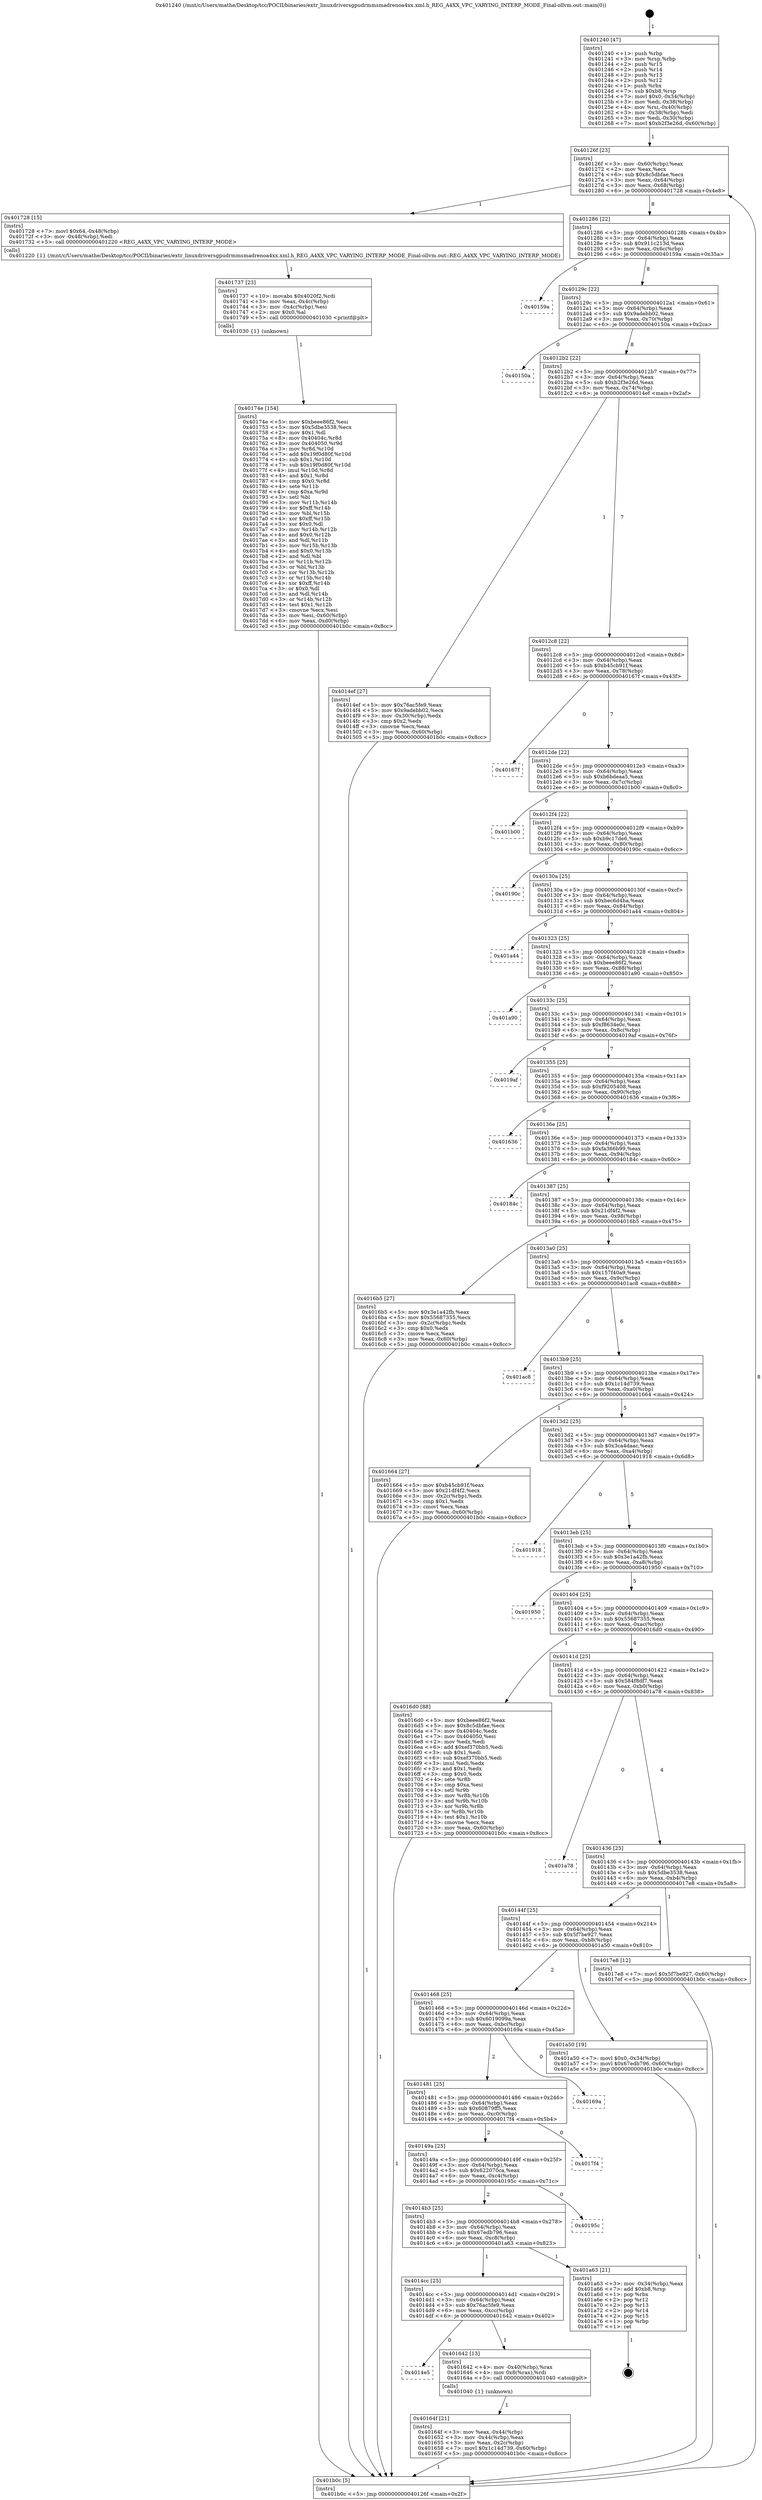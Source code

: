 digraph "0x401240" {
  label = "0x401240 (/mnt/c/Users/mathe/Desktop/tcc/POCII/binaries/extr_linuxdriversgpudrmmsmadrenoa4xx.xml.h_REG_A4XX_VPC_VARYING_INTERP_MODE_Final-ollvm.out::main(0))"
  labelloc = "t"
  node[shape=record]

  Entry [label="",width=0.3,height=0.3,shape=circle,fillcolor=black,style=filled]
  "0x40126f" [label="{
     0x40126f [23]\l
     | [instrs]\l
     &nbsp;&nbsp;0x40126f \<+3\>: mov -0x60(%rbp),%eax\l
     &nbsp;&nbsp;0x401272 \<+2\>: mov %eax,%ecx\l
     &nbsp;&nbsp;0x401274 \<+6\>: sub $0x8c5dbfae,%ecx\l
     &nbsp;&nbsp;0x40127a \<+3\>: mov %eax,-0x64(%rbp)\l
     &nbsp;&nbsp;0x40127d \<+3\>: mov %ecx,-0x68(%rbp)\l
     &nbsp;&nbsp;0x401280 \<+6\>: je 0000000000401728 \<main+0x4e8\>\l
  }"]
  "0x401728" [label="{
     0x401728 [15]\l
     | [instrs]\l
     &nbsp;&nbsp;0x401728 \<+7\>: movl $0x64,-0x48(%rbp)\l
     &nbsp;&nbsp;0x40172f \<+3\>: mov -0x48(%rbp),%edi\l
     &nbsp;&nbsp;0x401732 \<+5\>: call 0000000000401220 \<REG_A4XX_VPC_VARYING_INTERP_MODE\>\l
     | [calls]\l
     &nbsp;&nbsp;0x401220 \{1\} (/mnt/c/Users/mathe/Desktop/tcc/POCII/binaries/extr_linuxdriversgpudrmmsmadrenoa4xx.xml.h_REG_A4XX_VPC_VARYING_INTERP_MODE_Final-ollvm.out::REG_A4XX_VPC_VARYING_INTERP_MODE)\l
  }"]
  "0x401286" [label="{
     0x401286 [22]\l
     | [instrs]\l
     &nbsp;&nbsp;0x401286 \<+5\>: jmp 000000000040128b \<main+0x4b\>\l
     &nbsp;&nbsp;0x40128b \<+3\>: mov -0x64(%rbp),%eax\l
     &nbsp;&nbsp;0x40128e \<+5\>: sub $0x911c213d,%eax\l
     &nbsp;&nbsp;0x401293 \<+3\>: mov %eax,-0x6c(%rbp)\l
     &nbsp;&nbsp;0x401296 \<+6\>: je 000000000040159a \<main+0x35a\>\l
  }"]
  Exit [label="",width=0.3,height=0.3,shape=circle,fillcolor=black,style=filled,peripheries=2]
  "0x40159a" [label="{
     0x40159a\l
  }", style=dashed]
  "0x40129c" [label="{
     0x40129c [22]\l
     | [instrs]\l
     &nbsp;&nbsp;0x40129c \<+5\>: jmp 00000000004012a1 \<main+0x61\>\l
     &nbsp;&nbsp;0x4012a1 \<+3\>: mov -0x64(%rbp),%eax\l
     &nbsp;&nbsp;0x4012a4 \<+5\>: sub $0x9adebb02,%eax\l
     &nbsp;&nbsp;0x4012a9 \<+3\>: mov %eax,-0x70(%rbp)\l
     &nbsp;&nbsp;0x4012ac \<+6\>: je 000000000040150a \<main+0x2ca\>\l
  }"]
  "0x40174e" [label="{
     0x40174e [154]\l
     | [instrs]\l
     &nbsp;&nbsp;0x40174e \<+5\>: mov $0xbeee86f2,%esi\l
     &nbsp;&nbsp;0x401753 \<+5\>: mov $0x5dbe3538,%ecx\l
     &nbsp;&nbsp;0x401758 \<+2\>: mov $0x1,%dl\l
     &nbsp;&nbsp;0x40175a \<+8\>: mov 0x40404c,%r8d\l
     &nbsp;&nbsp;0x401762 \<+8\>: mov 0x404050,%r9d\l
     &nbsp;&nbsp;0x40176a \<+3\>: mov %r8d,%r10d\l
     &nbsp;&nbsp;0x40176d \<+7\>: add $0x19f0d80f,%r10d\l
     &nbsp;&nbsp;0x401774 \<+4\>: sub $0x1,%r10d\l
     &nbsp;&nbsp;0x401778 \<+7\>: sub $0x19f0d80f,%r10d\l
     &nbsp;&nbsp;0x40177f \<+4\>: imul %r10d,%r8d\l
     &nbsp;&nbsp;0x401783 \<+4\>: and $0x1,%r8d\l
     &nbsp;&nbsp;0x401787 \<+4\>: cmp $0x0,%r8d\l
     &nbsp;&nbsp;0x40178b \<+4\>: sete %r11b\l
     &nbsp;&nbsp;0x40178f \<+4\>: cmp $0xa,%r9d\l
     &nbsp;&nbsp;0x401793 \<+3\>: setl %bl\l
     &nbsp;&nbsp;0x401796 \<+3\>: mov %r11b,%r14b\l
     &nbsp;&nbsp;0x401799 \<+4\>: xor $0xff,%r14b\l
     &nbsp;&nbsp;0x40179d \<+3\>: mov %bl,%r15b\l
     &nbsp;&nbsp;0x4017a0 \<+4\>: xor $0xff,%r15b\l
     &nbsp;&nbsp;0x4017a4 \<+3\>: xor $0x0,%dl\l
     &nbsp;&nbsp;0x4017a7 \<+3\>: mov %r14b,%r12b\l
     &nbsp;&nbsp;0x4017aa \<+4\>: and $0x0,%r12b\l
     &nbsp;&nbsp;0x4017ae \<+3\>: and %dl,%r11b\l
     &nbsp;&nbsp;0x4017b1 \<+3\>: mov %r15b,%r13b\l
     &nbsp;&nbsp;0x4017b4 \<+4\>: and $0x0,%r13b\l
     &nbsp;&nbsp;0x4017b8 \<+2\>: and %dl,%bl\l
     &nbsp;&nbsp;0x4017ba \<+3\>: or %r11b,%r12b\l
     &nbsp;&nbsp;0x4017bd \<+3\>: or %bl,%r13b\l
     &nbsp;&nbsp;0x4017c0 \<+3\>: xor %r13b,%r12b\l
     &nbsp;&nbsp;0x4017c3 \<+3\>: or %r15b,%r14b\l
     &nbsp;&nbsp;0x4017c6 \<+4\>: xor $0xff,%r14b\l
     &nbsp;&nbsp;0x4017ca \<+3\>: or $0x0,%dl\l
     &nbsp;&nbsp;0x4017cd \<+3\>: and %dl,%r14b\l
     &nbsp;&nbsp;0x4017d0 \<+3\>: or %r14b,%r12b\l
     &nbsp;&nbsp;0x4017d3 \<+4\>: test $0x1,%r12b\l
     &nbsp;&nbsp;0x4017d7 \<+3\>: cmovne %ecx,%esi\l
     &nbsp;&nbsp;0x4017da \<+3\>: mov %esi,-0x60(%rbp)\l
     &nbsp;&nbsp;0x4017dd \<+6\>: mov %eax,-0xd0(%rbp)\l
     &nbsp;&nbsp;0x4017e3 \<+5\>: jmp 0000000000401b0c \<main+0x8cc\>\l
  }"]
  "0x40150a" [label="{
     0x40150a\l
  }", style=dashed]
  "0x4012b2" [label="{
     0x4012b2 [22]\l
     | [instrs]\l
     &nbsp;&nbsp;0x4012b2 \<+5\>: jmp 00000000004012b7 \<main+0x77\>\l
     &nbsp;&nbsp;0x4012b7 \<+3\>: mov -0x64(%rbp),%eax\l
     &nbsp;&nbsp;0x4012ba \<+5\>: sub $0xb2f3e26d,%eax\l
     &nbsp;&nbsp;0x4012bf \<+3\>: mov %eax,-0x74(%rbp)\l
     &nbsp;&nbsp;0x4012c2 \<+6\>: je 00000000004014ef \<main+0x2af\>\l
  }"]
  "0x401737" [label="{
     0x401737 [23]\l
     | [instrs]\l
     &nbsp;&nbsp;0x401737 \<+10\>: movabs $0x4020f2,%rdi\l
     &nbsp;&nbsp;0x401741 \<+3\>: mov %eax,-0x4c(%rbp)\l
     &nbsp;&nbsp;0x401744 \<+3\>: mov -0x4c(%rbp),%esi\l
     &nbsp;&nbsp;0x401747 \<+2\>: mov $0x0,%al\l
     &nbsp;&nbsp;0x401749 \<+5\>: call 0000000000401030 \<printf@plt\>\l
     | [calls]\l
     &nbsp;&nbsp;0x401030 \{1\} (unknown)\l
  }"]
  "0x4014ef" [label="{
     0x4014ef [27]\l
     | [instrs]\l
     &nbsp;&nbsp;0x4014ef \<+5\>: mov $0x76ac5fe9,%eax\l
     &nbsp;&nbsp;0x4014f4 \<+5\>: mov $0x9adebb02,%ecx\l
     &nbsp;&nbsp;0x4014f9 \<+3\>: mov -0x30(%rbp),%edx\l
     &nbsp;&nbsp;0x4014fc \<+3\>: cmp $0x2,%edx\l
     &nbsp;&nbsp;0x4014ff \<+3\>: cmovne %ecx,%eax\l
     &nbsp;&nbsp;0x401502 \<+3\>: mov %eax,-0x60(%rbp)\l
     &nbsp;&nbsp;0x401505 \<+5\>: jmp 0000000000401b0c \<main+0x8cc\>\l
  }"]
  "0x4012c8" [label="{
     0x4012c8 [22]\l
     | [instrs]\l
     &nbsp;&nbsp;0x4012c8 \<+5\>: jmp 00000000004012cd \<main+0x8d\>\l
     &nbsp;&nbsp;0x4012cd \<+3\>: mov -0x64(%rbp),%eax\l
     &nbsp;&nbsp;0x4012d0 \<+5\>: sub $0xb45cb91f,%eax\l
     &nbsp;&nbsp;0x4012d5 \<+3\>: mov %eax,-0x78(%rbp)\l
     &nbsp;&nbsp;0x4012d8 \<+6\>: je 000000000040167f \<main+0x43f\>\l
  }"]
  "0x401b0c" [label="{
     0x401b0c [5]\l
     | [instrs]\l
     &nbsp;&nbsp;0x401b0c \<+5\>: jmp 000000000040126f \<main+0x2f\>\l
  }"]
  "0x401240" [label="{
     0x401240 [47]\l
     | [instrs]\l
     &nbsp;&nbsp;0x401240 \<+1\>: push %rbp\l
     &nbsp;&nbsp;0x401241 \<+3\>: mov %rsp,%rbp\l
     &nbsp;&nbsp;0x401244 \<+2\>: push %r15\l
     &nbsp;&nbsp;0x401246 \<+2\>: push %r14\l
     &nbsp;&nbsp;0x401248 \<+2\>: push %r13\l
     &nbsp;&nbsp;0x40124a \<+2\>: push %r12\l
     &nbsp;&nbsp;0x40124c \<+1\>: push %rbx\l
     &nbsp;&nbsp;0x40124d \<+7\>: sub $0xb8,%rsp\l
     &nbsp;&nbsp;0x401254 \<+7\>: movl $0x0,-0x34(%rbp)\l
     &nbsp;&nbsp;0x40125b \<+3\>: mov %edi,-0x38(%rbp)\l
     &nbsp;&nbsp;0x40125e \<+4\>: mov %rsi,-0x40(%rbp)\l
     &nbsp;&nbsp;0x401262 \<+3\>: mov -0x38(%rbp),%edi\l
     &nbsp;&nbsp;0x401265 \<+3\>: mov %edi,-0x30(%rbp)\l
     &nbsp;&nbsp;0x401268 \<+7\>: movl $0xb2f3e26d,-0x60(%rbp)\l
  }"]
  "0x40164f" [label="{
     0x40164f [21]\l
     | [instrs]\l
     &nbsp;&nbsp;0x40164f \<+3\>: mov %eax,-0x44(%rbp)\l
     &nbsp;&nbsp;0x401652 \<+3\>: mov -0x44(%rbp),%eax\l
     &nbsp;&nbsp;0x401655 \<+3\>: mov %eax,-0x2c(%rbp)\l
     &nbsp;&nbsp;0x401658 \<+7\>: movl $0x1c14d739,-0x60(%rbp)\l
     &nbsp;&nbsp;0x40165f \<+5\>: jmp 0000000000401b0c \<main+0x8cc\>\l
  }"]
  "0x40167f" [label="{
     0x40167f\l
  }", style=dashed]
  "0x4012de" [label="{
     0x4012de [22]\l
     | [instrs]\l
     &nbsp;&nbsp;0x4012de \<+5\>: jmp 00000000004012e3 \<main+0xa3\>\l
     &nbsp;&nbsp;0x4012e3 \<+3\>: mov -0x64(%rbp),%eax\l
     &nbsp;&nbsp;0x4012e6 \<+5\>: sub $0xb6bdeaa5,%eax\l
     &nbsp;&nbsp;0x4012eb \<+3\>: mov %eax,-0x7c(%rbp)\l
     &nbsp;&nbsp;0x4012ee \<+6\>: je 0000000000401b00 \<main+0x8c0\>\l
  }"]
  "0x4014e5" [label="{
     0x4014e5\l
  }", style=dashed]
  "0x401b00" [label="{
     0x401b00\l
  }", style=dashed]
  "0x4012f4" [label="{
     0x4012f4 [22]\l
     | [instrs]\l
     &nbsp;&nbsp;0x4012f4 \<+5\>: jmp 00000000004012f9 \<main+0xb9\>\l
     &nbsp;&nbsp;0x4012f9 \<+3\>: mov -0x64(%rbp),%eax\l
     &nbsp;&nbsp;0x4012fc \<+5\>: sub $0xb9c17de6,%eax\l
     &nbsp;&nbsp;0x401301 \<+3\>: mov %eax,-0x80(%rbp)\l
     &nbsp;&nbsp;0x401304 \<+6\>: je 000000000040190c \<main+0x6cc\>\l
  }"]
  "0x401642" [label="{
     0x401642 [13]\l
     | [instrs]\l
     &nbsp;&nbsp;0x401642 \<+4\>: mov -0x40(%rbp),%rax\l
     &nbsp;&nbsp;0x401646 \<+4\>: mov 0x8(%rax),%rdi\l
     &nbsp;&nbsp;0x40164a \<+5\>: call 0000000000401040 \<atoi@plt\>\l
     | [calls]\l
     &nbsp;&nbsp;0x401040 \{1\} (unknown)\l
  }"]
  "0x40190c" [label="{
     0x40190c\l
  }", style=dashed]
  "0x40130a" [label="{
     0x40130a [25]\l
     | [instrs]\l
     &nbsp;&nbsp;0x40130a \<+5\>: jmp 000000000040130f \<main+0xcf\>\l
     &nbsp;&nbsp;0x40130f \<+3\>: mov -0x64(%rbp),%eax\l
     &nbsp;&nbsp;0x401312 \<+5\>: sub $0xbec6d4ba,%eax\l
     &nbsp;&nbsp;0x401317 \<+6\>: mov %eax,-0x84(%rbp)\l
     &nbsp;&nbsp;0x40131d \<+6\>: je 0000000000401a44 \<main+0x804\>\l
  }"]
  "0x4014cc" [label="{
     0x4014cc [25]\l
     | [instrs]\l
     &nbsp;&nbsp;0x4014cc \<+5\>: jmp 00000000004014d1 \<main+0x291\>\l
     &nbsp;&nbsp;0x4014d1 \<+3\>: mov -0x64(%rbp),%eax\l
     &nbsp;&nbsp;0x4014d4 \<+5\>: sub $0x76ac5fe9,%eax\l
     &nbsp;&nbsp;0x4014d9 \<+6\>: mov %eax,-0xcc(%rbp)\l
     &nbsp;&nbsp;0x4014df \<+6\>: je 0000000000401642 \<main+0x402\>\l
  }"]
  "0x401a44" [label="{
     0x401a44\l
  }", style=dashed]
  "0x401323" [label="{
     0x401323 [25]\l
     | [instrs]\l
     &nbsp;&nbsp;0x401323 \<+5\>: jmp 0000000000401328 \<main+0xe8\>\l
     &nbsp;&nbsp;0x401328 \<+3\>: mov -0x64(%rbp),%eax\l
     &nbsp;&nbsp;0x40132b \<+5\>: sub $0xbeee86f2,%eax\l
     &nbsp;&nbsp;0x401330 \<+6\>: mov %eax,-0x88(%rbp)\l
     &nbsp;&nbsp;0x401336 \<+6\>: je 0000000000401a90 \<main+0x850\>\l
  }"]
  "0x401a63" [label="{
     0x401a63 [21]\l
     | [instrs]\l
     &nbsp;&nbsp;0x401a63 \<+3\>: mov -0x34(%rbp),%eax\l
     &nbsp;&nbsp;0x401a66 \<+7\>: add $0xb8,%rsp\l
     &nbsp;&nbsp;0x401a6d \<+1\>: pop %rbx\l
     &nbsp;&nbsp;0x401a6e \<+2\>: pop %r12\l
     &nbsp;&nbsp;0x401a70 \<+2\>: pop %r13\l
     &nbsp;&nbsp;0x401a72 \<+2\>: pop %r14\l
     &nbsp;&nbsp;0x401a74 \<+2\>: pop %r15\l
     &nbsp;&nbsp;0x401a76 \<+1\>: pop %rbp\l
     &nbsp;&nbsp;0x401a77 \<+1\>: ret\l
  }"]
  "0x401a90" [label="{
     0x401a90\l
  }", style=dashed]
  "0x40133c" [label="{
     0x40133c [25]\l
     | [instrs]\l
     &nbsp;&nbsp;0x40133c \<+5\>: jmp 0000000000401341 \<main+0x101\>\l
     &nbsp;&nbsp;0x401341 \<+3\>: mov -0x64(%rbp),%eax\l
     &nbsp;&nbsp;0x401344 \<+5\>: sub $0xf8634e0c,%eax\l
     &nbsp;&nbsp;0x401349 \<+6\>: mov %eax,-0x8c(%rbp)\l
     &nbsp;&nbsp;0x40134f \<+6\>: je 00000000004019af \<main+0x76f\>\l
  }"]
  "0x4014b3" [label="{
     0x4014b3 [25]\l
     | [instrs]\l
     &nbsp;&nbsp;0x4014b3 \<+5\>: jmp 00000000004014b8 \<main+0x278\>\l
     &nbsp;&nbsp;0x4014b8 \<+3\>: mov -0x64(%rbp),%eax\l
     &nbsp;&nbsp;0x4014bb \<+5\>: sub $0x67edb796,%eax\l
     &nbsp;&nbsp;0x4014c0 \<+6\>: mov %eax,-0xc8(%rbp)\l
     &nbsp;&nbsp;0x4014c6 \<+6\>: je 0000000000401a63 \<main+0x823\>\l
  }"]
  "0x4019af" [label="{
     0x4019af\l
  }", style=dashed]
  "0x401355" [label="{
     0x401355 [25]\l
     | [instrs]\l
     &nbsp;&nbsp;0x401355 \<+5\>: jmp 000000000040135a \<main+0x11a\>\l
     &nbsp;&nbsp;0x40135a \<+3\>: mov -0x64(%rbp),%eax\l
     &nbsp;&nbsp;0x40135d \<+5\>: sub $0xf9205408,%eax\l
     &nbsp;&nbsp;0x401362 \<+6\>: mov %eax,-0x90(%rbp)\l
     &nbsp;&nbsp;0x401368 \<+6\>: je 0000000000401636 \<main+0x3f6\>\l
  }"]
  "0x40195c" [label="{
     0x40195c\l
  }", style=dashed]
  "0x401636" [label="{
     0x401636\l
  }", style=dashed]
  "0x40136e" [label="{
     0x40136e [25]\l
     | [instrs]\l
     &nbsp;&nbsp;0x40136e \<+5\>: jmp 0000000000401373 \<main+0x133\>\l
     &nbsp;&nbsp;0x401373 \<+3\>: mov -0x64(%rbp),%eax\l
     &nbsp;&nbsp;0x401376 \<+5\>: sub $0xfa366b99,%eax\l
     &nbsp;&nbsp;0x40137b \<+6\>: mov %eax,-0x94(%rbp)\l
     &nbsp;&nbsp;0x401381 \<+6\>: je 000000000040184c \<main+0x60c\>\l
  }"]
  "0x40149a" [label="{
     0x40149a [25]\l
     | [instrs]\l
     &nbsp;&nbsp;0x40149a \<+5\>: jmp 000000000040149f \<main+0x25f\>\l
     &nbsp;&nbsp;0x40149f \<+3\>: mov -0x64(%rbp),%eax\l
     &nbsp;&nbsp;0x4014a2 \<+5\>: sub $0x622070ca,%eax\l
     &nbsp;&nbsp;0x4014a7 \<+6\>: mov %eax,-0xc4(%rbp)\l
     &nbsp;&nbsp;0x4014ad \<+6\>: je 000000000040195c \<main+0x71c\>\l
  }"]
  "0x40184c" [label="{
     0x40184c\l
  }", style=dashed]
  "0x401387" [label="{
     0x401387 [25]\l
     | [instrs]\l
     &nbsp;&nbsp;0x401387 \<+5\>: jmp 000000000040138c \<main+0x14c\>\l
     &nbsp;&nbsp;0x40138c \<+3\>: mov -0x64(%rbp),%eax\l
     &nbsp;&nbsp;0x40138f \<+5\>: sub $0x21df4f2,%eax\l
     &nbsp;&nbsp;0x401394 \<+6\>: mov %eax,-0x98(%rbp)\l
     &nbsp;&nbsp;0x40139a \<+6\>: je 00000000004016b5 \<main+0x475\>\l
  }"]
  "0x4017f4" [label="{
     0x4017f4\l
  }", style=dashed]
  "0x4016b5" [label="{
     0x4016b5 [27]\l
     | [instrs]\l
     &nbsp;&nbsp;0x4016b5 \<+5\>: mov $0x3e1a42fb,%eax\l
     &nbsp;&nbsp;0x4016ba \<+5\>: mov $0x55687355,%ecx\l
     &nbsp;&nbsp;0x4016bf \<+3\>: mov -0x2c(%rbp),%edx\l
     &nbsp;&nbsp;0x4016c2 \<+3\>: cmp $0x0,%edx\l
     &nbsp;&nbsp;0x4016c5 \<+3\>: cmove %ecx,%eax\l
     &nbsp;&nbsp;0x4016c8 \<+3\>: mov %eax,-0x60(%rbp)\l
     &nbsp;&nbsp;0x4016cb \<+5\>: jmp 0000000000401b0c \<main+0x8cc\>\l
  }"]
  "0x4013a0" [label="{
     0x4013a0 [25]\l
     | [instrs]\l
     &nbsp;&nbsp;0x4013a0 \<+5\>: jmp 00000000004013a5 \<main+0x165\>\l
     &nbsp;&nbsp;0x4013a5 \<+3\>: mov -0x64(%rbp),%eax\l
     &nbsp;&nbsp;0x4013a8 \<+5\>: sub $0x157f40a9,%eax\l
     &nbsp;&nbsp;0x4013ad \<+6\>: mov %eax,-0x9c(%rbp)\l
     &nbsp;&nbsp;0x4013b3 \<+6\>: je 0000000000401ac8 \<main+0x888\>\l
  }"]
  "0x401481" [label="{
     0x401481 [25]\l
     | [instrs]\l
     &nbsp;&nbsp;0x401481 \<+5\>: jmp 0000000000401486 \<main+0x246\>\l
     &nbsp;&nbsp;0x401486 \<+3\>: mov -0x64(%rbp),%eax\l
     &nbsp;&nbsp;0x401489 \<+5\>: sub $0x60879ff5,%eax\l
     &nbsp;&nbsp;0x40148e \<+6\>: mov %eax,-0xc0(%rbp)\l
     &nbsp;&nbsp;0x401494 \<+6\>: je 00000000004017f4 \<main+0x5b4\>\l
  }"]
  "0x401ac8" [label="{
     0x401ac8\l
  }", style=dashed]
  "0x4013b9" [label="{
     0x4013b9 [25]\l
     | [instrs]\l
     &nbsp;&nbsp;0x4013b9 \<+5\>: jmp 00000000004013be \<main+0x17e\>\l
     &nbsp;&nbsp;0x4013be \<+3\>: mov -0x64(%rbp),%eax\l
     &nbsp;&nbsp;0x4013c1 \<+5\>: sub $0x1c14d739,%eax\l
     &nbsp;&nbsp;0x4013c6 \<+6\>: mov %eax,-0xa0(%rbp)\l
     &nbsp;&nbsp;0x4013cc \<+6\>: je 0000000000401664 \<main+0x424\>\l
  }"]
  "0x40169a" [label="{
     0x40169a\l
  }", style=dashed]
  "0x401664" [label="{
     0x401664 [27]\l
     | [instrs]\l
     &nbsp;&nbsp;0x401664 \<+5\>: mov $0xb45cb91f,%eax\l
     &nbsp;&nbsp;0x401669 \<+5\>: mov $0x21df4f2,%ecx\l
     &nbsp;&nbsp;0x40166e \<+3\>: mov -0x2c(%rbp),%edx\l
     &nbsp;&nbsp;0x401671 \<+3\>: cmp $0x1,%edx\l
     &nbsp;&nbsp;0x401674 \<+3\>: cmovl %ecx,%eax\l
     &nbsp;&nbsp;0x401677 \<+3\>: mov %eax,-0x60(%rbp)\l
     &nbsp;&nbsp;0x40167a \<+5\>: jmp 0000000000401b0c \<main+0x8cc\>\l
  }"]
  "0x4013d2" [label="{
     0x4013d2 [25]\l
     | [instrs]\l
     &nbsp;&nbsp;0x4013d2 \<+5\>: jmp 00000000004013d7 \<main+0x197\>\l
     &nbsp;&nbsp;0x4013d7 \<+3\>: mov -0x64(%rbp),%eax\l
     &nbsp;&nbsp;0x4013da \<+5\>: sub $0x3ca4daac,%eax\l
     &nbsp;&nbsp;0x4013df \<+6\>: mov %eax,-0xa4(%rbp)\l
     &nbsp;&nbsp;0x4013e5 \<+6\>: je 0000000000401918 \<main+0x6d8\>\l
  }"]
  "0x401468" [label="{
     0x401468 [25]\l
     | [instrs]\l
     &nbsp;&nbsp;0x401468 \<+5\>: jmp 000000000040146d \<main+0x22d\>\l
     &nbsp;&nbsp;0x40146d \<+3\>: mov -0x64(%rbp),%eax\l
     &nbsp;&nbsp;0x401470 \<+5\>: sub $0x6019099a,%eax\l
     &nbsp;&nbsp;0x401475 \<+6\>: mov %eax,-0xbc(%rbp)\l
     &nbsp;&nbsp;0x40147b \<+6\>: je 000000000040169a \<main+0x45a\>\l
  }"]
  "0x401918" [label="{
     0x401918\l
  }", style=dashed]
  "0x4013eb" [label="{
     0x4013eb [25]\l
     | [instrs]\l
     &nbsp;&nbsp;0x4013eb \<+5\>: jmp 00000000004013f0 \<main+0x1b0\>\l
     &nbsp;&nbsp;0x4013f0 \<+3\>: mov -0x64(%rbp),%eax\l
     &nbsp;&nbsp;0x4013f3 \<+5\>: sub $0x3e1a42fb,%eax\l
     &nbsp;&nbsp;0x4013f8 \<+6\>: mov %eax,-0xa8(%rbp)\l
     &nbsp;&nbsp;0x4013fe \<+6\>: je 0000000000401950 \<main+0x710\>\l
  }"]
  "0x401a50" [label="{
     0x401a50 [19]\l
     | [instrs]\l
     &nbsp;&nbsp;0x401a50 \<+7\>: movl $0x0,-0x34(%rbp)\l
     &nbsp;&nbsp;0x401a57 \<+7\>: movl $0x67edb796,-0x60(%rbp)\l
     &nbsp;&nbsp;0x401a5e \<+5\>: jmp 0000000000401b0c \<main+0x8cc\>\l
  }"]
  "0x401950" [label="{
     0x401950\l
  }", style=dashed]
  "0x401404" [label="{
     0x401404 [25]\l
     | [instrs]\l
     &nbsp;&nbsp;0x401404 \<+5\>: jmp 0000000000401409 \<main+0x1c9\>\l
     &nbsp;&nbsp;0x401409 \<+3\>: mov -0x64(%rbp),%eax\l
     &nbsp;&nbsp;0x40140c \<+5\>: sub $0x55687355,%eax\l
     &nbsp;&nbsp;0x401411 \<+6\>: mov %eax,-0xac(%rbp)\l
     &nbsp;&nbsp;0x401417 \<+6\>: je 00000000004016d0 \<main+0x490\>\l
  }"]
  "0x40144f" [label="{
     0x40144f [25]\l
     | [instrs]\l
     &nbsp;&nbsp;0x40144f \<+5\>: jmp 0000000000401454 \<main+0x214\>\l
     &nbsp;&nbsp;0x401454 \<+3\>: mov -0x64(%rbp),%eax\l
     &nbsp;&nbsp;0x401457 \<+5\>: sub $0x5f7be927,%eax\l
     &nbsp;&nbsp;0x40145c \<+6\>: mov %eax,-0xb8(%rbp)\l
     &nbsp;&nbsp;0x401462 \<+6\>: je 0000000000401a50 \<main+0x810\>\l
  }"]
  "0x4016d0" [label="{
     0x4016d0 [88]\l
     | [instrs]\l
     &nbsp;&nbsp;0x4016d0 \<+5\>: mov $0xbeee86f2,%eax\l
     &nbsp;&nbsp;0x4016d5 \<+5\>: mov $0x8c5dbfae,%ecx\l
     &nbsp;&nbsp;0x4016da \<+7\>: mov 0x40404c,%edx\l
     &nbsp;&nbsp;0x4016e1 \<+7\>: mov 0x404050,%esi\l
     &nbsp;&nbsp;0x4016e8 \<+2\>: mov %edx,%edi\l
     &nbsp;&nbsp;0x4016ea \<+6\>: add $0xef370bb5,%edi\l
     &nbsp;&nbsp;0x4016f0 \<+3\>: sub $0x1,%edi\l
     &nbsp;&nbsp;0x4016f3 \<+6\>: sub $0xef370bb5,%edi\l
     &nbsp;&nbsp;0x4016f9 \<+3\>: imul %edi,%edx\l
     &nbsp;&nbsp;0x4016fc \<+3\>: and $0x1,%edx\l
     &nbsp;&nbsp;0x4016ff \<+3\>: cmp $0x0,%edx\l
     &nbsp;&nbsp;0x401702 \<+4\>: sete %r8b\l
     &nbsp;&nbsp;0x401706 \<+3\>: cmp $0xa,%esi\l
     &nbsp;&nbsp;0x401709 \<+4\>: setl %r9b\l
     &nbsp;&nbsp;0x40170d \<+3\>: mov %r8b,%r10b\l
     &nbsp;&nbsp;0x401710 \<+3\>: and %r9b,%r10b\l
     &nbsp;&nbsp;0x401713 \<+3\>: xor %r9b,%r8b\l
     &nbsp;&nbsp;0x401716 \<+3\>: or %r8b,%r10b\l
     &nbsp;&nbsp;0x401719 \<+4\>: test $0x1,%r10b\l
     &nbsp;&nbsp;0x40171d \<+3\>: cmovne %ecx,%eax\l
     &nbsp;&nbsp;0x401720 \<+3\>: mov %eax,-0x60(%rbp)\l
     &nbsp;&nbsp;0x401723 \<+5\>: jmp 0000000000401b0c \<main+0x8cc\>\l
  }"]
  "0x40141d" [label="{
     0x40141d [25]\l
     | [instrs]\l
     &nbsp;&nbsp;0x40141d \<+5\>: jmp 0000000000401422 \<main+0x1e2\>\l
     &nbsp;&nbsp;0x401422 \<+3\>: mov -0x64(%rbp),%eax\l
     &nbsp;&nbsp;0x401425 \<+5\>: sub $0x584f8df7,%eax\l
     &nbsp;&nbsp;0x40142a \<+6\>: mov %eax,-0xb0(%rbp)\l
     &nbsp;&nbsp;0x401430 \<+6\>: je 0000000000401a78 \<main+0x838\>\l
  }"]
  "0x4017e8" [label="{
     0x4017e8 [12]\l
     | [instrs]\l
     &nbsp;&nbsp;0x4017e8 \<+7\>: movl $0x5f7be927,-0x60(%rbp)\l
     &nbsp;&nbsp;0x4017ef \<+5\>: jmp 0000000000401b0c \<main+0x8cc\>\l
  }"]
  "0x401a78" [label="{
     0x401a78\l
  }", style=dashed]
  "0x401436" [label="{
     0x401436 [25]\l
     | [instrs]\l
     &nbsp;&nbsp;0x401436 \<+5\>: jmp 000000000040143b \<main+0x1fb\>\l
     &nbsp;&nbsp;0x40143b \<+3\>: mov -0x64(%rbp),%eax\l
     &nbsp;&nbsp;0x40143e \<+5\>: sub $0x5dbe3538,%eax\l
     &nbsp;&nbsp;0x401443 \<+6\>: mov %eax,-0xb4(%rbp)\l
     &nbsp;&nbsp;0x401449 \<+6\>: je 00000000004017e8 \<main+0x5a8\>\l
  }"]
  Entry -> "0x401240" [label=" 1"]
  "0x40126f" -> "0x401728" [label=" 1"]
  "0x40126f" -> "0x401286" [label=" 8"]
  "0x401a63" -> Exit [label=" 1"]
  "0x401286" -> "0x40159a" [label=" 0"]
  "0x401286" -> "0x40129c" [label=" 8"]
  "0x401a50" -> "0x401b0c" [label=" 1"]
  "0x40129c" -> "0x40150a" [label=" 0"]
  "0x40129c" -> "0x4012b2" [label=" 8"]
  "0x4017e8" -> "0x401b0c" [label=" 1"]
  "0x4012b2" -> "0x4014ef" [label=" 1"]
  "0x4012b2" -> "0x4012c8" [label=" 7"]
  "0x4014ef" -> "0x401b0c" [label=" 1"]
  "0x401240" -> "0x40126f" [label=" 1"]
  "0x401b0c" -> "0x40126f" [label=" 8"]
  "0x40174e" -> "0x401b0c" [label=" 1"]
  "0x4012c8" -> "0x40167f" [label=" 0"]
  "0x4012c8" -> "0x4012de" [label=" 7"]
  "0x401737" -> "0x40174e" [label=" 1"]
  "0x4012de" -> "0x401b00" [label=" 0"]
  "0x4012de" -> "0x4012f4" [label=" 7"]
  "0x401728" -> "0x401737" [label=" 1"]
  "0x4012f4" -> "0x40190c" [label=" 0"]
  "0x4012f4" -> "0x40130a" [label=" 7"]
  "0x4016d0" -> "0x401b0c" [label=" 1"]
  "0x40130a" -> "0x401a44" [label=" 0"]
  "0x40130a" -> "0x401323" [label=" 7"]
  "0x401664" -> "0x401b0c" [label=" 1"]
  "0x401323" -> "0x401a90" [label=" 0"]
  "0x401323" -> "0x40133c" [label=" 7"]
  "0x40164f" -> "0x401b0c" [label=" 1"]
  "0x40133c" -> "0x4019af" [label=" 0"]
  "0x40133c" -> "0x401355" [label=" 7"]
  "0x4014cc" -> "0x4014e5" [label=" 0"]
  "0x401355" -> "0x401636" [label=" 0"]
  "0x401355" -> "0x40136e" [label=" 7"]
  "0x4014cc" -> "0x401642" [label=" 1"]
  "0x40136e" -> "0x40184c" [label=" 0"]
  "0x40136e" -> "0x401387" [label=" 7"]
  "0x4014b3" -> "0x4014cc" [label=" 1"]
  "0x401387" -> "0x4016b5" [label=" 1"]
  "0x401387" -> "0x4013a0" [label=" 6"]
  "0x4014b3" -> "0x401a63" [label=" 1"]
  "0x4013a0" -> "0x401ac8" [label=" 0"]
  "0x4013a0" -> "0x4013b9" [label=" 6"]
  "0x40149a" -> "0x4014b3" [label=" 2"]
  "0x4013b9" -> "0x401664" [label=" 1"]
  "0x4013b9" -> "0x4013d2" [label=" 5"]
  "0x40149a" -> "0x40195c" [label=" 0"]
  "0x4013d2" -> "0x401918" [label=" 0"]
  "0x4013d2" -> "0x4013eb" [label=" 5"]
  "0x401481" -> "0x40149a" [label=" 2"]
  "0x4013eb" -> "0x401950" [label=" 0"]
  "0x4013eb" -> "0x401404" [label=" 5"]
  "0x401481" -> "0x4017f4" [label=" 0"]
  "0x401404" -> "0x4016d0" [label=" 1"]
  "0x401404" -> "0x40141d" [label=" 4"]
  "0x401468" -> "0x401481" [label=" 2"]
  "0x40141d" -> "0x401a78" [label=" 0"]
  "0x40141d" -> "0x401436" [label=" 4"]
  "0x401468" -> "0x40169a" [label=" 0"]
  "0x401436" -> "0x4017e8" [label=" 1"]
  "0x401436" -> "0x40144f" [label=" 3"]
  "0x401642" -> "0x40164f" [label=" 1"]
  "0x40144f" -> "0x401a50" [label=" 1"]
  "0x40144f" -> "0x401468" [label=" 2"]
  "0x4016b5" -> "0x401b0c" [label=" 1"]
}
